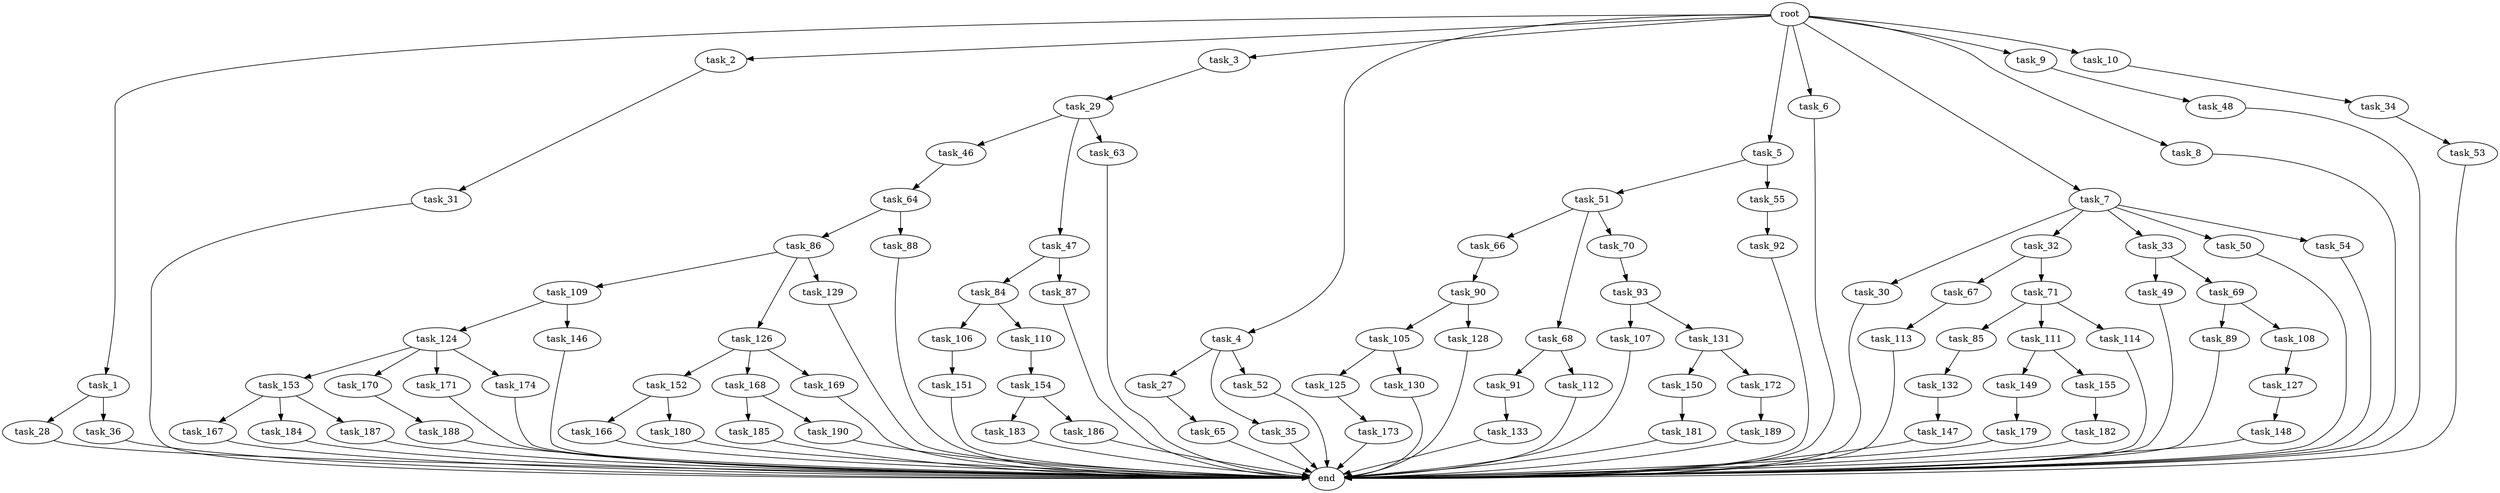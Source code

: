 digraph G {
  root [size="0.000000"];
  task_1 [size="1.024000"];
  task_2 [size="1.024000"];
  task_3 [size="1.024000"];
  task_4 [size="1.024000"];
  task_5 [size="1.024000"];
  task_6 [size="1.024000"];
  task_7 [size="1.024000"];
  task_8 [size="1.024000"];
  task_9 [size="1.024000"];
  task_10 [size="1.024000"];
  task_27 [size="77309411.328000"];
  task_28 [size="137438953.472000"];
  task_29 [size="77309411.328000"];
  task_30 [size="549755813.888000"];
  task_31 [size="137438953.472000"];
  task_32 [size="549755813.888000"];
  task_33 [size="549755813.888000"];
  task_34 [size="858993459.200000"];
  task_35 [size="77309411.328000"];
  task_36 [size="137438953.472000"];
  task_46 [size="549755813.888000"];
  task_47 [size="549755813.888000"];
  task_48 [size="549755813.888000"];
  task_49 [size="695784701.952000"];
  task_50 [size="549755813.888000"];
  task_51 [size="77309411.328000"];
  task_52 [size="77309411.328000"];
  task_53 [size="858993459.200000"];
  task_54 [size="549755813.888000"];
  task_55 [size="77309411.328000"];
  task_63 [size="549755813.888000"];
  task_64 [size="695784701.952000"];
  task_65 [size="309237645.312000"];
  task_66 [size="137438953.472000"];
  task_67 [size="214748364.800000"];
  task_68 [size="137438953.472000"];
  task_69 [size="695784701.952000"];
  task_70 [size="137438953.472000"];
  task_71 [size="214748364.800000"];
  task_84 [size="77309411.328000"];
  task_85 [size="214748364.800000"];
  task_86 [size="77309411.328000"];
  task_87 [size="77309411.328000"];
  task_88 [size="77309411.328000"];
  task_89 [size="77309411.328000"];
  task_90 [size="549755813.888000"];
  task_91 [size="214748364.800000"];
  task_92 [size="34359738.368000"];
  task_93 [size="549755813.888000"];
  task_105 [size="77309411.328000"];
  task_106 [size="420906795.008000"];
  task_107 [size="309237645.312000"];
  task_108 [size="77309411.328000"];
  task_109 [size="214748364.800000"];
  task_110 [size="420906795.008000"];
  task_111 [size="214748364.800000"];
  task_112 [size="214748364.800000"];
  task_113 [size="214748364.800000"];
  task_114 [size="214748364.800000"];
  task_124 [size="214748364.800000"];
  task_125 [size="34359738.368000"];
  task_126 [size="214748364.800000"];
  task_127 [size="309237645.312000"];
  task_128 [size="77309411.328000"];
  task_129 [size="214748364.800000"];
  task_130 [size="34359738.368000"];
  task_131 [size="309237645.312000"];
  task_132 [size="420906795.008000"];
  task_133 [size="549755813.888000"];
  task_146 [size="214748364.800000"];
  task_147 [size="309237645.312000"];
  task_148 [size="214748364.800000"];
  task_149 [size="34359738.368000"];
  task_150 [size="695784701.952000"];
  task_151 [size="214748364.800000"];
  task_152 [size="214748364.800000"];
  task_153 [size="695784701.952000"];
  task_154 [size="420906795.008000"];
  task_155 [size="34359738.368000"];
  task_166 [size="137438953.472000"];
  task_167 [size="34359738.368000"];
  task_168 [size="214748364.800000"];
  task_169 [size="214748364.800000"];
  task_170 [size="695784701.952000"];
  task_171 [size="695784701.952000"];
  task_172 [size="695784701.952000"];
  task_173 [size="858993459.200000"];
  task_174 [size="695784701.952000"];
  task_179 [size="309237645.312000"];
  task_180 [size="137438953.472000"];
  task_181 [size="420906795.008000"];
  task_182 [size="214748364.800000"];
  task_183 [size="309237645.312000"];
  task_184 [size="34359738.368000"];
  task_185 [size="420906795.008000"];
  task_186 [size="309237645.312000"];
  task_187 [size="34359738.368000"];
  task_188 [size="549755813.888000"];
  task_189 [size="34359738.368000"];
  task_190 [size="420906795.008000"];
  end [size="0.000000"];

  root -> task_1 [size="1.000000"];
  root -> task_2 [size="1.000000"];
  root -> task_3 [size="1.000000"];
  root -> task_4 [size="1.000000"];
  root -> task_5 [size="1.000000"];
  root -> task_6 [size="1.000000"];
  root -> task_7 [size="1.000000"];
  root -> task_8 [size="1.000000"];
  root -> task_9 [size="1.000000"];
  root -> task_10 [size="1.000000"];
  task_1 -> task_28 [size="134217728.000000"];
  task_1 -> task_36 [size="134217728.000000"];
  task_2 -> task_31 [size="134217728.000000"];
  task_3 -> task_29 [size="75497472.000000"];
  task_4 -> task_27 [size="75497472.000000"];
  task_4 -> task_35 [size="75497472.000000"];
  task_4 -> task_52 [size="75497472.000000"];
  task_5 -> task_51 [size="75497472.000000"];
  task_5 -> task_55 [size="75497472.000000"];
  task_6 -> end [size="1.000000"];
  task_7 -> task_30 [size="536870912.000000"];
  task_7 -> task_32 [size="536870912.000000"];
  task_7 -> task_33 [size="536870912.000000"];
  task_7 -> task_50 [size="536870912.000000"];
  task_7 -> task_54 [size="536870912.000000"];
  task_8 -> end [size="1.000000"];
  task_9 -> task_48 [size="536870912.000000"];
  task_10 -> task_34 [size="838860800.000000"];
  task_27 -> task_65 [size="301989888.000000"];
  task_28 -> end [size="1.000000"];
  task_29 -> task_46 [size="536870912.000000"];
  task_29 -> task_47 [size="536870912.000000"];
  task_29 -> task_63 [size="536870912.000000"];
  task_30 -> end [size="1.000000"];
  task_31 -> end [size="1.000000"];
  task_32 -> task_67 [size="209715200.000000"];
  task_32 -> task_71 [size="209715200.000000"];
  task_33 -> task_49 [size="679477248.000000"];
  task_33 -> task_69 [size="679477248.000000"];
  task_34 -> task_53 [size="838860800.000000"];
  task_35 -> end [size="1.000000"];
  task_36 -> end [size="1.000000"];
  task_46 -> task_64 [size="679477248.000000"];
  task_47 -> task_84 [size="75497472.000000"];
  task_47 -> task_87 [size="75497472.000000"];
  task_48 -> end [size="1.000000"];
  task_49 -> end [size="1.000000"];
  task_50 -> end [size="1.000000"];
  task_51 -> task_66 [size="134217728.000000"];
  task_51 -> task_68 [size="134217728.000000"];
  task_51 -> task_70 [size="134217728.000000"];
  task_52 -> end [size="1.000000"];
  task_53 -> end [size="1.000000"];
  task_54 -> end [size="1.000000"];
  task_55 -> task_92 [size="33554432.000000"];
  task_63 -> end [size="1.000000"];
  task_64 -> task_86 [size="75497472.000000"];
  task_64 -> task_88 [size="75497472.000000"];
  task_65 -> end [size="1.000000"];
  task_66 -> task_90 [size="536870912.000000"];
  task_67 -> task_113 [size="209715200.000000"];
  task_68 -> task_91 [size="209715200.000000"];
  task_68 -> task_112 [size="209715200.000000"];
  task_69 -> task_89 [size="75497472.000000"];
  task_69 -> task_108 [size="75497472.000000"];
  task_70 -> task_93 [size="536870912.000000"];
  task_71 -> task_85 [size="209715200.000000"];
  task_71 -> task_111 [size="209715200.000000"];
  task_71 -> task_114 [size="209715200.000000"];
  task_84 -> task_106 [size="411041792.000000"];
  task_84 -> task_110 [size="411041792.000000"];
  task_85 -> task_132 [size="411041792.000000"];
  task_86 -> task_109 [size="209715200.000000"];
  task_86 -> task_126 [size="209715200.000000"];
  task_86 -> task_129 [size="209715200.000000"];
  task_87 -> end [size="1.000000"];
  task_88 -> end [size="1.000000"];
  task_89 -> end [size="1.000000"];
  task_90 -> task_105 [size="75497472.000000"];
  task_90 -> task_128 [size="75497472.000000"];
  task_91 -> task_133 [size="536870912.000000"];
  task_92 -> end [size="1.000000"];
  task_93 -> task_107 [size="301989888.000000"];
  task_93 -> task_131 [size="301989888.000000"];
  task_105 -> task_125 [size="33554432.000000"];
  task_105 -> task_130 [size="33554432.000000"];
  task_106 -> task_151 [size="209715200.000000"];
  task_107 -> end [size="1.000000"];
  task_108 -> task_127 [size="301989888.000000"];
  task_109 -> task_124 [size="209715200.000000"];
  task_109 -> task_146 [size="209715200.000000"];
  task_110 -> task_154 [size="411041792.000000"];
  task_111 -> task_149 [size="33554432.000000"];
  task_111 -> task_155 [size="33554432.000000"];
  task_112 -> end [size="1.000000"];
  task_113 -> end [size="1.000000"];
  task_114 -> end [size="1.000000"];
  task_124 -> task_153 [size="679477248.000000"];
  task_124 -> task_170 [size="679477248.000000"];
  task_124 -> task_171 [size="679477248.000000"];
  task_124 -> task_174 [size="679477248.000000"];
  task_125 -> task_173 [size="838860800.000000"];
  task_126 -> task_152 [size="209715200.000000"];
  task_126 -> task_168 [size="209715200.000000"];
  task_126 -> task_169 [size="209715200.000000"];
  task_127 -> task_148 [size="209715200.000000"];
  task_128 -> end [size="1.000000"];
  task_129 -> end [size="1.000000"];
  task_130 -> end [size="1.000000"];
  task_131 -> task_150 [size="679477248.000000"];
  task_131 -> task_172 [size="679477248.000000"];
  task_132 -> task_147 [size="301989888.000000"];
  task_133 -> end [size="1.000000"];
  task_146 -> end [size="1.000000"];
  task_147 -> end [size="1.000000"];
  task_148 -> end [size="1.000000"];
  task_149 -> task_179 [size="301989888.000000"];
  task_150 -> task_181 [size="411041792.000000"];
  task_151 -> end [size="1.000000"];
  task_152 -> task_166 [size="134217728.000000"];
  task_152 -> task_180 [size="134217728.000000"];
  task_153 -> task_167 [size="33554432.000000"];
  task_153 -> task_184 [size="33554432.000000"];
  task_153 -> task_187 [size="33554432.000000"];
  task_154 -> task_183 [size="301989888.000000"];
  task_154 -> task_186 [size="301989888.000000"];
  task_155 -> task_182 [size="209715200.000000"];
  task_166 -> end [size="1.000000"];
  task_167 -> end [size="1.000000"];
  task_168 -> task_185 [size="411041792.000000"];
  task_168 -> task_190 [size="411041792.000000"];
  task_169 -> end [size="1.000000"];
  task_170 -> task_188 [size="536870912.000000"];
  task_171 -> end [size="1.000000"];
  task_172 -> task_189 [size="33554432.000000"];
  task_173 -> end [size="1.000000"];
  task_174 -> end [size="1.000000"];
  task_179 -> end [size="1.000000"];
  task_180 -> end [size="1.000000"];
  task_181 -> end [size="1.000000"];
  task_182 -> end [size="1.000000"];
  task_183 -> end [size="1.000000"];
  task_184 -> end [size="1.000000"];
  task_185 -> end [size="1.000000"];
  task_186 -> end [size="1.000000"];
  task_187 -> end [size="1.000000"];
  task_188 -> end [size="1.000000"];
  task_189 -> end [size="1.000000"];
  task_190 -> end [size="1.000000"];
}
